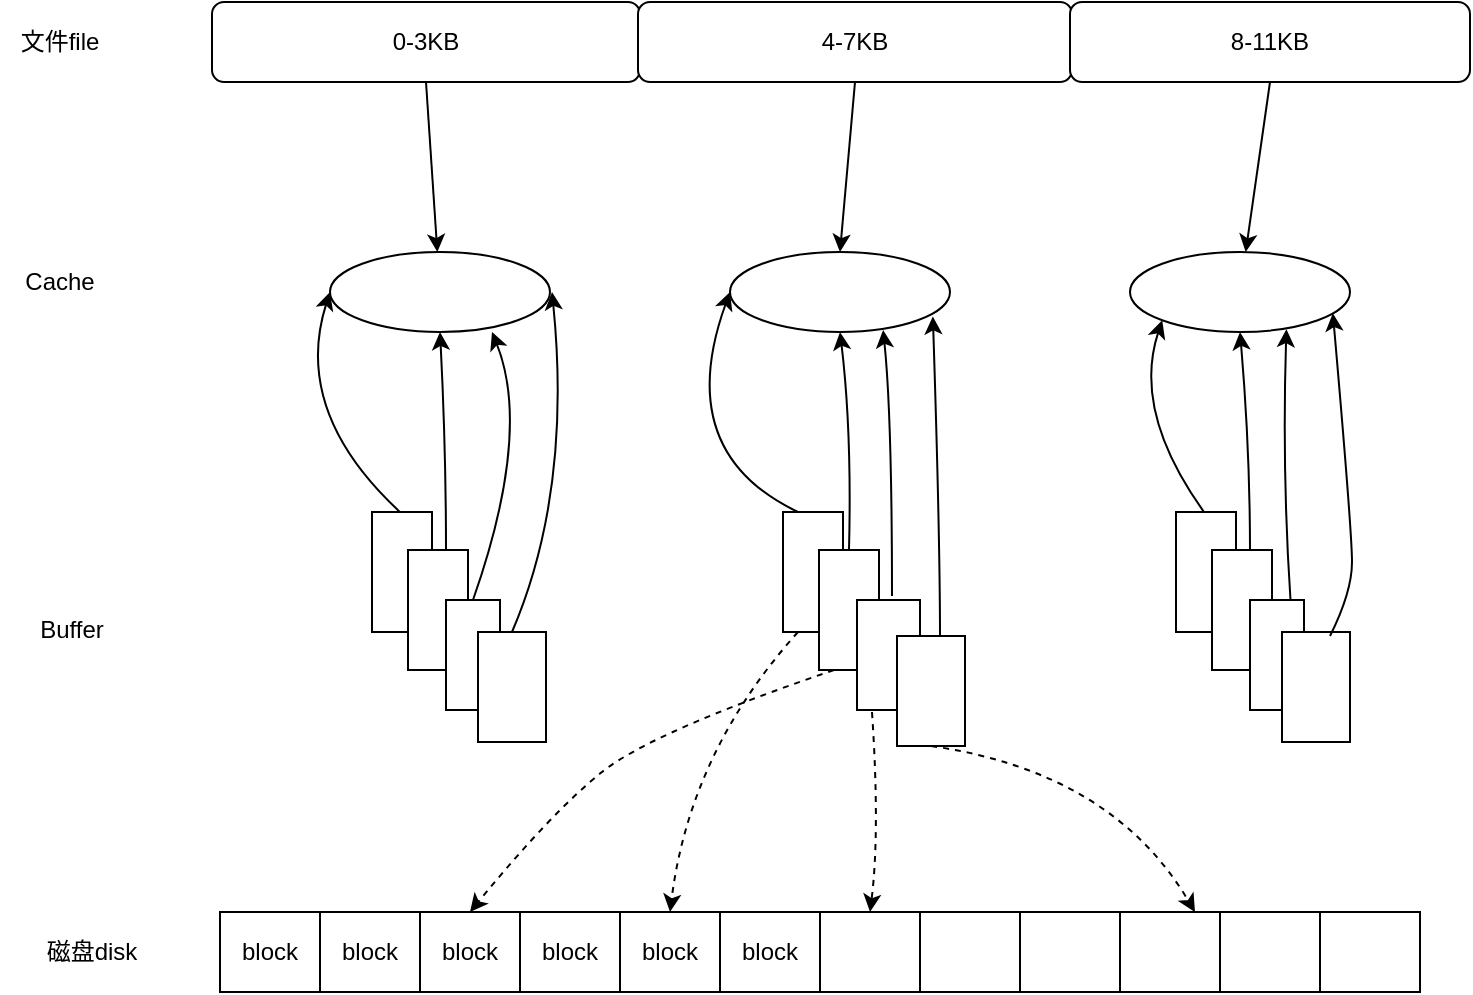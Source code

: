 <mxfile version="21.6.2" type="github">
  <diagram name="第 1 页" id="b4jQ-BNB-UIH-D7bnRL5">
    <mxGraphModel dx="1050" dy="549" grid="1" gridSize="10" guides="1" tooltips="1" connect="1" arrows="1" fold="1" page="1" pageScale="1" pageWidth="827" pageHeight="1169" math="0" shadow="0">
      <root>
        <mxCell id="0" />
        <mxCell id="1" parent="0" />
        <mxCell id="3agZBPBVixpJLyaUnUu8-1" value="0-3KB" style="rounded=1;whiteSpace=wrap;html=1;" vertex="1" parent="1">
          <mxGeometry x="160" y="135" width="214" height="40" as="geometry" />
        </mxCell>
        <mxCell id="3agZBPBVixpJLyaUnUu8-2" value="4-7KB" style="rounded=1;whiteSpace=wrap;html=1;" vertex="1" parent="1">
          <mxGeometry x="373" y="135" width="217" height="40" as="geometry" />
        </mxCell>
        <mxCell id="3agZBPBVixpJLyaUnUu8-3" value="8-11KB" style="rounded=1;whiteSpace=wrap;html=1;" vertex="1" parent="1">
          <mxGeometry x="589" y="135" width="200" height="40" as="geometry" />
        </mxCell>
        <mxCell id="3agZBPBVixpJLyaUnUu8-5" value="文件file" style="text;html=1;strokeColor=none;fillColor=none;align=center;verticalAlign=middle;whiteSpace=wrap;rounded=0;" vertex="1" parent="1">
          <mxGeometry x="54" y="140" width="60" height="30" as="geometry" />
        </mxCell>
        <mxCell id="3agZBPBVixpJLyaUnUu8-6" value="" style="ellipse;whiteSpace=wrap;html=1;" vertex="1" parent="1">
          <mxGeometry x="219" y="260" width="110" height="40" as="geometry" />
        </mxCell>
        <mxCell id="3agZBPBVixpJLyaUnUu8-8" value="" style="ellipse;whiteSpace=wrap;html=1;" vertex="1" parent="1">
          <mxGeometry x="419" y="260" width="110" height="40" as="geometry" />
        </mxCell>
        <mxCell id="3agZBPBVixpJLyaUnUu8-9" value="" style="ellipse;whiteSpace=wrap;html=1;" vertex="1" parent="1">
          <mxGeometry x="619" y="260" width="110" height="40" as="geometry" />
        </mxCell>
        <mxCell id="3agZBPBVixpJLyaUnUu8-10" value="Cache" style="text;html=1;strokeColor=none;fillColor=none;align=center;verticalAlign=middle;whiteSpace=wrap;rounded=0;" vertex="1" parent="1">
          <mxGeometry x="54" y="260" width="60" height="30" as="geometry" />
        </mxCell>
        <mxCell id="3agZBPBVixpJLyaUnUu8-11" value="Buffer" style="text;html=1;strokeColor=none;fillColor=none;align=center;verticalAlign=middle;whiteSpace=wrap;rounded=0;" vertex="1" parent="1">
          <mxGeometry x="60" y="434" width="60" height="30" as="geometry" />
        </mxCell>
        <mxCell id="3agZBPBVixpJLyaUnUu8-12" value="磁盘disk" style="text;html=1;strokeColor=none;fillColor=none;align=center;verticalAlign=middle;whiteSpace=wrap;rounded=0;" vertex="1" parent="1">
          <mxGeometry x="70" y="595" width="60" height="30" as="geometry" />
        </mxCell>
        <mxCell id="3agZBPBVixpJLyaUnUu8-14" value="block" style="rounded=0;whiteSpace=wrap;html=1;" vertex="1" parent="1">
          <mxGeometry x="214" y="590" width="50" height="40" as="geometry" />
        </mxCell>
        <mxCell id="3agZBPBVixpJLyaUnUu8-15" value="block" style="rounded=0;whiteSpace=wrap;html=1;" vertex="1" parent="1">
          <mxGeometry x="264" y="590" width="50" height="40" as="geometry" />
        </mxCell>
        <mxCell id="3agZBPBVixpJLyaUnUu8-16" value="block" style="rounded=0;whiteSpace=wrap;html=1;" vertex="1" parent="1">
          <mxGeometry x="314" y="590" width="50" height="40" as="geometry" />
        </mxCell>
        <mxCell id="3agZBPBVixpJLyaUnUu8-17" value="block" style="rounded=0;whiteSpace=wrap;html=1;" vertex="1" parent="1">
          <mxGeometry x="364" y="590" width="50" height="40" as="geometry" />
        </mxCell>
        <mxCell id="3agZBPBVixpJLyaUnUu8-18" value="block" style="rounded=0;whiteSpace=wrap;html=1;" vertex="1" parent="1">
          <mxGeometry x="414" y="590" width="50" height="40" as="geometry" />
        </mxCell>
        <mxCell id="3agZBPBVixpJLyaUnUu8-19" value="" style="rounded=0;whiteSpace=wrap;html=1;" vertex="1" parent="1">
          <mxGeometry x="464" y="590" width="50" height="40" as="geometry" />
        </mxCell>
        <mxCell id="3agZBPBVixpJLyaUnUu8-20" value="" style="rounded=0;whiteSpace=wrap;html=1;" vertex="1" parent="1">
          <mxGeometry x="514" y="590" width="50" height="40" as="geometry" />
        </mxCell>
        <mxCell id="3agZBPBVixpJLyaUnUu8-21" value="" style="rounded=0;whiteSpace=wrap;html=1;" vertex="1" parent="1">
          <mxGeometry x="564" y="590" width="50" height="40" as="geometry" />
        </mxCell>
        <mxCell id="3agZBPBVixpJLyaUnUu8-22" value="" style="rounded=0;whiteSpace=wrap;html=1;" vertex="1" parent="1">
          <mxGeometry x="614" y="590" width="50" height="40" as="geometry" />
        </mxCell>
        <mxCell id="3agZBPBVixpJLyaUnUu8-23" value="" style="rounded=0;whiteSpace=wrap;html=1;" vertex="1" parent="1">
          <mxGeometry x="240" y="390" width="30" height="60" as="geometry" />
        </mxCell>
        <mxCell id="3agZBPBVixpJLyaUnUu8-24" value="" style="rounded=0;whiteSpace=wrap;html=1;" vertex="1" parent="1">
          <mxGeometry x="258" y="409" width="30" height="60" as="geometry" />
        </mxCell>
        <mxCell id="3agZBPBVixpJLyaUnUu8-25" value="" style="rounded=0;whiteSpace=wrap;html=1;" vertex="1" parent="1">
          <mxGeometry x="277" y="434" width="27" height="55" as="geometry" />
        </mxCell>
        <mxCell id="3agZBPBVixpJLyaUnUu8-26" value="" style="rounded=0;whiteSpace=wrap;html=1;" vertex="1" parent="1">
          <mxGeometry x="293" y="450" width="34" height="55" as="geometry" />
        </mxCell>
        <mxCell id="3agZBPBVixpJLyaUnUu8-27" value="" style="endArrow=classic;html=1;rounded=0;exitX=0.5;exitY=1;exitDx=0;exitDy=0;" edge="1" parent="1" source="3agZBPBVixpJLyaUnUu8-1" target="3agZBPBVixpJLyaUnUu8-6">
          <mxGeometry width="50" height="50" relative="1" as="geometry">
            <mxPoint x="237" y="190" as="sourcePoint" />
            <mxPoint x="404" y="360" as="targetPoint" />
          </mxGeometry>
        </mxCell>
        <mxCell id="3agZBPBVixpJLyaUnUu8-28" value="" style="endArrow=classic;html=1;rounded=0;exitX=0.5;exitY=1;exitDx=0;exitDy=0;entryX=0.5;entryY=0;entryDx=0;entryDy=0;" edge="1" parent="1" source="3agZBPBVixpJLyaUnUu8-2" target="3agZBPBVixpJLyaUnUu8-8">
          <mxGeometry width="50" height="50" relative="1" as="geometry">
            <mxPoint x="354" y="410" as="sourcePoint" />
            <mxPoint x="404" y="360" as="targetPoint" />
          </mxGeometry>
        </mxCell>
        <mxCell id="3agZBPBVixpJLyaUnUu8-29" value="" style="endArrow=classic;html=1;rounded=0;exitX=0.5;exitY=1;exitDx=0;exitDy=0;" edge="1" parent="1" source="3agZBPBVixpJLyaUnUu8-3" target="3agZBPBVixpJLyaUnUu8-9">
          <mxGeometry width="50" height="50" relative="1" as="geometry">
            <mxPoint x="354" y="410" as="sourcePoint" />
            <mxPoint x="404" y="360" as="targetPoint" />
          </mxGeometry>
        </mxCell>
        <mxCell id="3agZBPBVixpJLyaUnUu8-30" value="" style="rounded=0;whiteSpace=wrap;html=1;" vertex="1" parent="1">
          <mxGeometry x="445.5" y="390" width="30" height="60" as="geometry" />
        </mxCell>
        <mxCell id="3agZBPBVixpJLyaUnUu8-31" value="" style="rounded=0;whiteSpace=wrap;html=1;" vertex="1" parent="1">
          <mxGeometry x="463.5" y="409" width="30" height="60" as="geometry" />
        </mxCell>
        <mxCell id="3agZBPBVixpJLyaUnUu8-32" value="" style="rounded=0;whiteSpace=wrap;html=1;" vertex="1" parent="1">
          <mxGeometry x="482.5" y="434" width="31.5" height="55" as="geometry" />
        </mxCell>
        <mxCell id="3agZBPBVixpJLyaUnUu8-33" value="" style="rounded=0;whiteSpace=wrap;html=1;" vertex="1" parent="1">
          <mxGeometry x="502.5" y="452" width="34" height="55" as="geometry" />
        </mxCell>
        <mxCell id="3agZBPBVixpJLyaUnUu8-34" value="" style="rounded=0;whiteSpace=wrap;html=1;" vertex="1" parent="1">
          <mxGeometry x="642" y="390" width="30" height="60" as="geometry" />
        </mxCell>
        <mxCell id="3agZBPBVixpJLyaUnUu8-35" value="" style="rounded=0;whiteSpace=wrap;html=1;" vertex="1" parent="1">
          <mxGeometry x="660" y="409" width="30" height="60" as="geometry" />
        </mxCell>
        <mxCell id="3agZBPBVixpJLyaUnUu8-36" value="" style="rounded=0;whiteSpace=wrap;html=1;" vertex="1" parent="1">
          <mxGeometry x="679" y="434" width="27" height="55" as="geometry" />
        </mxCell>
        <mxCell id="3agZBPBVixpJLyaUnUu8-37" value="" style="rounded=0;whiteSpace=wrap;html=1;" vertex="1" parent="1">
          <mxGeometry x="695" y="450" width="34" height="55" as="geometry" />
        </mxCell>
        <mxCell id="3agZBPBVixpJLyaUnUu8-40" value="block" style="rounded=0;whiteSpace=wrap;html=1;" vertex="1" parent="1">
          <mxGeometry x="164" y="590" width="50" height="40" as="geometry" />
        </mxCell>
        <mxCell id="3agZBPBVixpJLyaUnUu8-41" value="" style="rounded=0;whiteSpace=wrap;html=1;" vertex="1" parent="1">
          <mxGeometry x="664" y="590" width="50" height="40" as="geometry" />
        </mxCell>
        <mxCell id="3agZBPBVixpJLyaUnUu8-42" value="" style="rounded=0;whiteSpace=wrap;html=1;" vertex="1" parent="1">
          <mxGeometry x="714" y="590" width="50" height="40" as="geometry" />
        </mxCell>
        <mxCell id="3agZBPBVixpJLyaUnUu8-43" value="" style="curved=1;endArrow=classic;html=1;rounded=0;entryX=0;entryY=0.5;entryDx=0;entryDy=0;" edge="1" parent="1" target="3agZBPBVixpJLyaUnUu8-6">
          <mxGeometry width="50" height="50" relative="1" as="geometry">
            <mxPoint x="254" y="390" as="sourcePoint" />
            <mxPoint x="304" y="340" as="targetPoint" />
            <Array as="points">
              <mxPoint x="200" y="340" />
            </Array>
          </mxGeometry>
        </mxCell>
        <mxCell id="3agZBPBVixpJLyaUnUu8-44" value="" style="curved=1;endArrow=classic;html=1;rounded=0;entryX=0.5;entryY=1;entryDx=0;entryDy=0;" edge="1" parent="1" target="3agZBPBVixpJLyaUnUu8-6">
          <mxGeometry width="50" height="50" relative="1" as="geometry">
            <mxPoint x="277" y="409" as="sourcePoint" />
            <mxPoint x="327" y="359" as="targetPoint" />
            <Array as="points">
              <mxPoint x="277" y="359" />
            </Array>
          </mxGeometry>
        </mxCell>
        <mxCell id="3agZBPBVixpJLyaUnUu8-45" value="" style="curved=1;endArrow=classic;html=1;rounded=0;exitX=0.5;exitY=0;exitDx=0;exitDy=0;" edge="1" parent="1" source="3agZBPBVixpJLyaUnUu8-25">
          <mxGeometry width="50" height="50" relative="1" as="geometry">
            <mxPoint x="390" y="410" as="sourcePoint" />
            <mxPoint x="300" y="300" as="targetPoint" />
            <Array as="points">
              <mxPoint x="320" y="350" />
            </Array>
          </mxGeometry>
        </mxCell>
        <mxCell id="3agZBPBVixpJLyaUnUu8-46" value="" style="curved=1;endArrow=classic;html=1;rounded=0;exitX=0.5;exitY=0;exitDx=0;exitDy=0;" edge="1" parent="1" source="3agZBPBVixpJLyaUnUu8-26">
          <mxGeometry width="50" height="50" relative="1" as="geometry">
            <mxPoint x="390" y="410" as="sourcePoint" />
            <mxPoint x="330" y="280" as="targetPoint" />
            <Array as="points">
              <mxPoint x="340" y="380" />
            </Array>
          </mxGeometry>
        </mxCell>
        <mxCell id="3agZBPBVixpJLyaUnUu8-47" value="" style="curved=1;endArrow=classic;html=1;rounded=0;exitX=0.25;exitY=0;exitDx=0;exitDy=0;entryX=0;entryY=0.5;entryDx=0;entryDy=0;" edge="1" parent="1" source="3agZBPBVixpJLyaUnUu8-30" target="3agZBPBVixpJLyaUnUu8-8">
          <mxGeometry width="50" height="50" relative="1" as="geometry">
            <mxPoint x="390" y="410" as="sourcePoint" />
            <mxPoint x="440" y="360" as="targetPoint" />
            <Array as="points">
              <mxPoint x="390" y="360" />
            </Array>
          </mxGeometry>
        </mxCell>
        <mxCell id="3agZBPBVixpJLyaUnUu8-48" value="" style="curved=1;endArrow=classic;html=1;rounded=0;exitX=0.5;exitY=0;exitDx=0;exitDy=0;entryX=0.5;entryY=1;entryDx=0;entryDy=0;" edge="1" parent="1" source="3agZBPBVixpJLyaUnUu8-31" target="3agZBPBVixpJLyaUnUu8-8">
          <mxGeometry width="50" height="50" relative="1" as="geometry">
            <mxPoint x="390" y="410" as="sourcePoint" />
            <mxPoint x="440" y="360" as="targetPoint" />
            <Array as="points">
              <mxPoint x="480" y="350" />
            </Array>
          </mxGeometry>
        </mxCell>
        <mxCell id="3agZBPBVixpJLyaUnUu8-49" value="" style="curved=1;endArrow=classic;html=1;rounded=0;entryX=0.696;entryY=0.925;entryDx=0;entryDy=0;entryPerimeter=0;" edge="1" parent="1">
          <mxGeometry width="50" height="50" relative="1" as="geometry">
            <mxPoint x="500" y="432" as="sourcePoint" />
            <mxPoint x="495.56" y="299" as="targetPoint" />
            <Array as="points">
              <mxPoint x="500" y="342" />
            </Array>
          </mxGeometry>
        </mxCell>
        <mxCell id="3agZBPBVixpJLyaUnUu8-50" value="" style="curved=1;endArrow=classic;html=1;rounded=0;entryX=0.922;entryY=0.805;entryDx=0;entryDy=0;entryPerimeter=0;" edge="1" parent="1" target="3agZBPBVixpJLyaUnUu8-8">
          <mxGeometry width="50" height="50" relative="1" as="geometry">
            <mxPoint x="524" y="452" as="sourcePoint" />
            <mxPoint x="574" y="402" as="targetPoint" />
            <Array as="points">
              <mxPoint x="524" y="402" />
            </Array>
          </mxGeometry>
        </mxCell>
        <mxCell id="3agZBPBVixpJLyaUnUu8-51" value="" style="curved=1;endArrow=classic;html=1;rounded=0;entryX=0;entryY=1;entryDx=0;entryDy=0;" edge="1" parent="1" target="3agZBPBVixpJLyaUnUu8-9">
          <mxGeometry width="50" height="50" relative="1" as="geometry">
            <mxPoint x="656" y="390" as="sourcePoint" />
            <mxPoint x="706" y="340" as="targetPoint" />
            <Array as="points">
              <mxPoint x="620" y="340" />
            </Array>
          </mxGeometry>
        </mxCell>
        <mxCell id="3agZBPBVixpJLyaUnUu8-52" value="" style="curved=1;endArrow=classic;html=1;rounded=0;entryX=0.5;entryY=1;entryDx=0;entryDy=0;" edge="1" parent="1" target="3agZBPBVixpJLyaUnUu8-9">
          <mxGeometry width="50" height="50" relative="1" as="geometry">
            <mxPoint x="679" y="409" as="sourcePoint" />
            <mxPoint x="729" y="359" as="targetPoint" />
            <Array as="points">
              <mxPoint x="679" y="359" />
            </Array>
          </mxGeometry>
        </mxCell>
        <mxCell id="3agZBPBVixpJLyaUnUu8-53" value="" style="curved=1;endArrow=classic;html=1;rounded=0;entryX=0.711;entryY=0.965;entryDx=0;entryDy=0;entryPerimeter=0;exitX=0.75;exitY=0;exitDx=0;exitDy=0;" edge="1" parent="1" source="3agZBPBVixpJLyaUnUu8-36" target="3agZBPBVixpJLyaUnUu8-9">
          <mxGeometry width="50" height="50" relative="1" as="geometry">
            <mxPoint x="695" y="420" as="sourcePoint" />
            <mxPoint x="745" y="370" as="targetPoint" />
            <Array as="points">
              <mxPoint x="695" y="370" />
            </Array>
          </mxGeometry>
        </mxCell>
        <mxCell id="3agZBPBVixpJLyaUnUu8-56" value="" style="curved=1;endArrow=classic;html=1;rounded=0;entryX=0.922;entryY=0.765;entryDx=0;entryDy=0;entryPerimeter=0;" edge="1" parent="1" target="3agZBPBVixpJLyaUnUu8-9">
          <mxGeometry width="50" height="50" relative="1" as="geometry">
            <mxPoint x="719" y="452" as="sourcePoint" />
            <mxPoint x="769" y="402" as="targetPoint" />
            <Array as="points">
              <mxPoint x="730" y="430" />
              <mxPoint x="730" y="400" />
            </Array>
          </mxGeometry>
        </mxCell>
        <mxCell id="3agZBPBVixpJLyaUnUu8-57" value="" style="curved=1;endArrow=classic;html=1;rounded=0;entryX=0.5;entryY=0;entryDx=0;entryDy=0;exitX=0.25;exitY=1;exitDx=0;exitDy=0;dashed=1;" edge="1" parent="1" source="3agZBPBVixpJLyaUnUu8-30" target="3agZBPBVixpJLyaUnUu8-17">
          <mxGeometry width="50" height="50" relative="1" as="geometry">
            <mxPoint x="400" y="500" as="sourcePoint" />
            <mxPoint x="449" y="510" as="targetPoint" />
            <Array as="points">
              <mxPoint x="399" y="510" />
            </Array>
          </mxGeometry>
        </mxCell>
        <mxCell id="3agZBPBVixpJLyaUnUu8-58" value="" style="curved=1;endArrow=classic;html=1;rounded=0;exitX=0.25;exitY=1;exitDx=0;exitDy=0;entryX=0.5;entryY=0;entryDx=0;entryDy=0;dashed=1;" edge="1" parent="1" source="3agZBPBVixpJLyaUnUu8-31" target="3agZBPBVixpJLyaUnUu8-15">
          <mxGeometry width="50" height="50" relative="1" as="geometry">
            <mxPoint x="380" y="460" as="sourcePoint" />
            <mxPoint x="280" y="570" as="targetPoint" />
            <Array as="points">
              <mxPoint x="380" y="500" />
              <mxPoint x="330" y="540" />
            </Array>
          </mxGeometry>
        </mxCell>
        <mxCell id="3agZBPBVixpJLyaUnUu8-59" value="" style="curved=1;endArrow=classic;html=1;rounded=0;entryX=0.5;entryY=0;entryDx=0;entryDy=0;dashed=1;" edge="1" parent="1" target="3agZBPBVixpJLyaUnUu8-19">
          <mxGeometry width="50" height="50" relative="1" as="geometry">
            <mxPoint x="490" y="490" as="sourcePoint" />
            <mxPoint x="564" y="530" as="targetPoint" />
            <Array as="points">
              <mxPoint x="494" y="550" />
            </Array>
          </mxGeometry>
        </mxCell>
        <mxCell id="3agZBPBVixpJLyaUnUu8-60" value="" style="curved=1;endArrow=classic;html=1;rounded=0;exitX=0.5;exitY=1;exitDx=0;exitDy=0;entryX=0.75;entryY=0;entryDx=0;entryDy=0;dashed=1;" edge="1" parent="1" source="3agZBPBVixpJLyaUnUu8-33" target="3agZBPBVixpJLyaUnUu8-22">
          <mxGeometry width="50" height="50" relative="1" as="geometry">
            <mxPoint x="622" y="555" as="sourcePoint" />
            <mxPoint x="672" y="505" as="targetPoint" />
            <Array as="points">
              <mxPoint x="610" y="520" />
            </Array>
          </mxGeometry>
        </mxCell>
      </root>
    </mxGraphModel>
  </diagram>
</mxfile>
